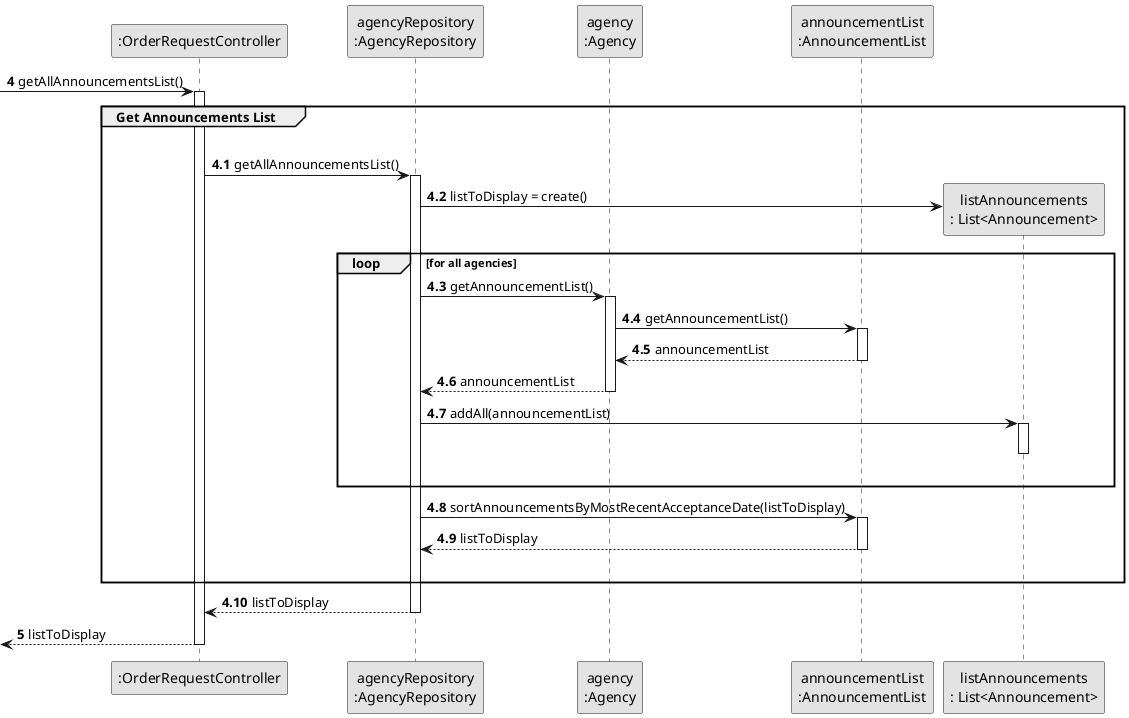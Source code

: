 @startuml
skinparam monochrome true
skinparam packageStyle rectangle
skinparam shadowing false


participant ":OrderRequestController" as CTRL
participant "agencyRepository\n:AgencyRepository" as AgencyRepository
participant "agency\n:Agency" as AGC
participant "announcementList\n:AnnouncementList" as LISTCLASS
participant "listAnnouncements\n: List<Announcement>" as AnnounceList


autonumber 4

 -> CTRL : getAllAnnouncementsList()

activate CTRL

    autonumber 4.1

    group Get Announcements List
|||
        CTRL -> AgencyRepository : getAllAnnouncementsList()
        activate AgencyRepository

        AgencyRepository -> AnnounceList** : listToDisplay = create()

       loop for all agencies


            AgencyRepository -> AGC : getAnnouncementList()
            activate AGC

            AGC -> LISTCLASS : getAnnouncementList()
            activate LISTCLASS

                LISTCLASS --> AGC : announcementList
            deactivate LISTCLASS

                AGC --> AgencyRepository : announcementList
            deactivate AGC

            AgencyRepository -> AnnounceList : addAll(announcementList)
            activate AnnounceList
            deactivate AnnounceList
|||
       end loop

            AgencyRepository -> LISTCLASS : sortAnnouncementsByMostRecentAcceptanceDate(listToDisplay)
            activate LISTCLASS

                LISTCLASS --> AgencyRepository : listToDisplay
            deactivate LISTCLASS
|||
        end group

            AgencyRepository --> CTRL : listToDisplay
        deactivate AgencyRepository


    autonumber 5
    <-- CTRL  : listToDisplay
deactivate CTRL


@enduml




@enduml